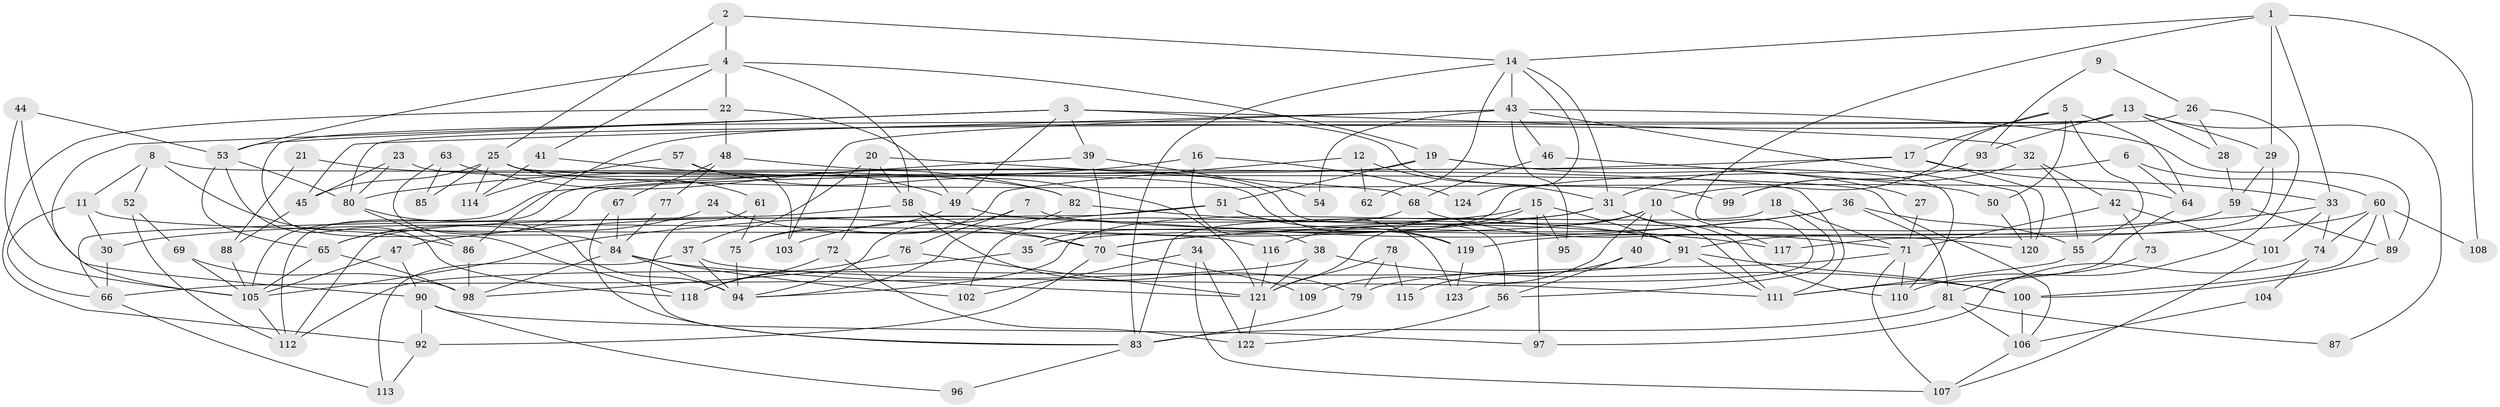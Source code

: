 // coarse degree distribution, {5: 0.09876543209876543, 3: 0.2222222222222222, 9: 0.06172839506172839, 6: 0.09876543209876543, 4: 0.25925925925925924, 7: 0.06172839506172839, 8: 0.06172839506172839, 2: 0.08641975308641975, 10: 0.04938271604938271}
// Generated by graph-tools (version 1.1) at 2025/23/03/03/25 07:23:58]
// undirected, 124 vertices, 248 edges
graph export_dot {
graph [start="1"]
  node [color=gray90,style=filled];
  1;
  2;
  3;
  4;
  5;
  6;
  7;
  8;
  9;
  10;
  11;
  12;
  13;
  14;
  15;
  16;
  17;
  18;
  19;
  20;
  21;
  22;
  23;
  24;
  25;
  26;
  27;
  28;
  29;
  30;
  31;
  32;
  33;
  34;
  35;
  36;
  37;
  38;
  39;
  40;
  41;
  42;
  43;
  44;
  45;
  46;
  47;
  48;
  49;
  50;
  51;
  52;
  53;
  54;
  55;
  56;
  57;
  58;
  59;
  60;
  61;
  62;
  63;
  64;
  65;
  66;
  67;
  68;
  69;
  70;
  71;
  72;
  73;
  74;
  75;
  76;
  77;
  78;
  79;
  80;
  81;
  82;
  83;
  84;
  85;
  86;
  87;
  88;
  89;
  90;
  91;
  92;
  93;
  94;
  95;
  96;
  97;
  98;
  99;
  100;
  101;
  102;
  103;
  104;
  105;
  106;
  107;
  108;
  109;
  110;
  111;
  112;
  113;
  114;
  115;
  116;
  117;
  118;
  119;
  120;
  121;
  122;
  123;
  124;
  1 -- 14;
  1 -- 123;
  1 -- 29;
  1 -- 33;
  1 -- 108;
  2 -- 14;
  2 -- 4;
  2 -- 25;
  3 -- 49;
  3 -- 53;
  3 -- 32;
  3 -- 39;
  3 -- 99;
  3 -- 105;
  4 -- 53;
  4 -- 19;
  4 -- 22;
  4 -- 41;
  4 -- 58;
  5 -- 17;
  5 -- 55;
  5 -- 10;
  5 -- 50;
  5 -- 64;
  6 -- 64;
  6 -- 35;
  6 -- 60;
  7 -- 94;
  7 -- 120;
  7 -- 76;
  8 -- 111;
  8 -- 86;
  8 -- 11;
  8 -- 52;
  9 -- 93;
  9 -- 26;
  10 -- 121;
  10 -- 35;
  10 -- 40;
  10 -- 109;
  10 -- 117;
  11 -- 66;
  11 -- 30;
  11 -- 116;
  12 -- 75;
  12 -- 31;
  12 -- 62;
  13 -- 118;
  13 -- 29;
  13 -- 28;
  13 -- 86;
  13 -- 87;
  13 -- 93;
  14 -- 31;
  14 -- 83;
  14 -- 43;
  14 -- 62;
  14 -- 124;
  15 -- 116;
  15 -- 97;
  15 -- 30;
  15 -- 91;
  15 -- 95;
  16 -- 80;
  16 -- 38;
  16 -- 124;
  17 -- 33;
  17 -- 31;
  17 -- 65;
  17 -- 120;
  18 -- 83;
  18 -- 71;
  18 -- 56;
  19 -- 112;
  19 -- 51;
  19 -- 27;
  19 -- 110;
  20 -- 37;
  20 -- 58;
  20 -- 68;
  20 -- 72;
  21 -- 88;
  21 -- 82;
  22 -- 92;
  22 -- 48;
  22 -- 49;
  23 -- 119;
  23 -- 80;
  23 -- 45;
  24 -- 65;
  24 -- 70;
  25 -- 45;
  25 -- 61;
  25 -- 64;
  25 -- 85;
  25 -- 106;
  25 -- 114;
  26 -- 80;
  26 -- 110;
  26 -- 28;
  27 -- 71;
  28 -- 59;
  29 -- 59;
  29 -- 117;
  30 -- 66;
  31 -- 94;
  31 -- 111;
  31 -- 47;
  31 -- 110;
  32 -- 42;
  32 -- 55;
  32 -- 99;
  33 -- 70;
  33 -- 74;
  33 -- 101;
  34 -- 102;
  34 -- 107;
  34 -- 122;
  35 -- 98;
  36 -- 105;
  36 -- 55;
  36 -- 70;
  36 -- 81;
  37 -- 94;
  37 -- 111;
  37 -- 113;
  38 -- 100;
  38 -- 121;
  38 -- 66;
  39 -- 70;
  39 -- 54;
  39 -- 105;
  40 -- 56;
  40 -- 115;
  41 -- 49;
  41 -- 114;
  42 -- 71;
  42 -- 101;
  42 -- 73;
  43 -- 46;
  43 -- 45;
  43 -- 54;
  43 -- 89;
  43 -- 95;
  43 -- 103;
  43 -- 120;
  44 -- 105;
  44 -- 90;
  44 -- 53;
  45 -- 88;
  46 -- 50;
  46 -- 68;
  47 -- 105;
  47 -- 90;
  48 -- 56;
  48 -- 67;
  48 -- 77;
  49 -- 91;
  49 -- 75;
  50 -- 120;
  51 -- 66;
  51 -- 103;
  51 -- 119;
  51 -- 123;
  52 -- 112;
  52 -- 69;
  53 -- 65;
  53 -- 80;
  53 -- 118;
  55 -- 111;
  56 -- 122;
  57 -- 121;
  57 -- 114;
  57 -- 103;
  58 -- 112;
  58 -- 70;
  58 -- 79;
  59 -- 89;
  59 -- 119;
  60 -- 100;
  60 -- 74;
  60 -- 89;
  60 -- 91;
  60 -- 108;
  61 -- 83;
  61 -- 75;
  63 -- 84;
  63 -- 82;
  63 -- 85;
  64 -- 111;
  65 -- 105;
  65 -- 98;
  66 -- 113;
  67 -- 84;
  67 -- 83;
  68 -- 71;
  68 -- 102;
  69 -- 105;
  69 -- 98;
  70 -- 92;
  70 -- 109;
  71 -- 110;
  71 -- 79;
  71 -- 107;
  72 -- 122;
  72 -- 118;
  73 -- 81;
  74 -- 97;
  74 -- 104;
  75 -- 94;
  76 -- 118;
  76 -- 121;
  77 -- 84;
  78 -- 79;
  78 -- 121;
  78 -- 115;
  79 -- 83;
  80 -- 86;
  80 -- 94;
  81 -- 106;
  81 -- 83;
  81 -- 87;
  82 -- 117;
  82 -- 94;
  83 -- 96;
  84 -- 94;
  84 -- 98;
  84 -- 102;
  84 -- 121;
  86 -- 98;
  88 -- 105;
  89 -- 100;
  90 -- 92;
  90 -- 96;
  90 -- 97;
  91 -- 100;
  91 -- 111;
  91 -- 112;
  92 -- 113;
  93 -- 99;
  100 -- 106;
  101 -- 107;
  104 -- 106;
  105 -- 112;
  106 -- 107;
  116 -- 121;
  119 -- 123;
  121 -- 122;
}

